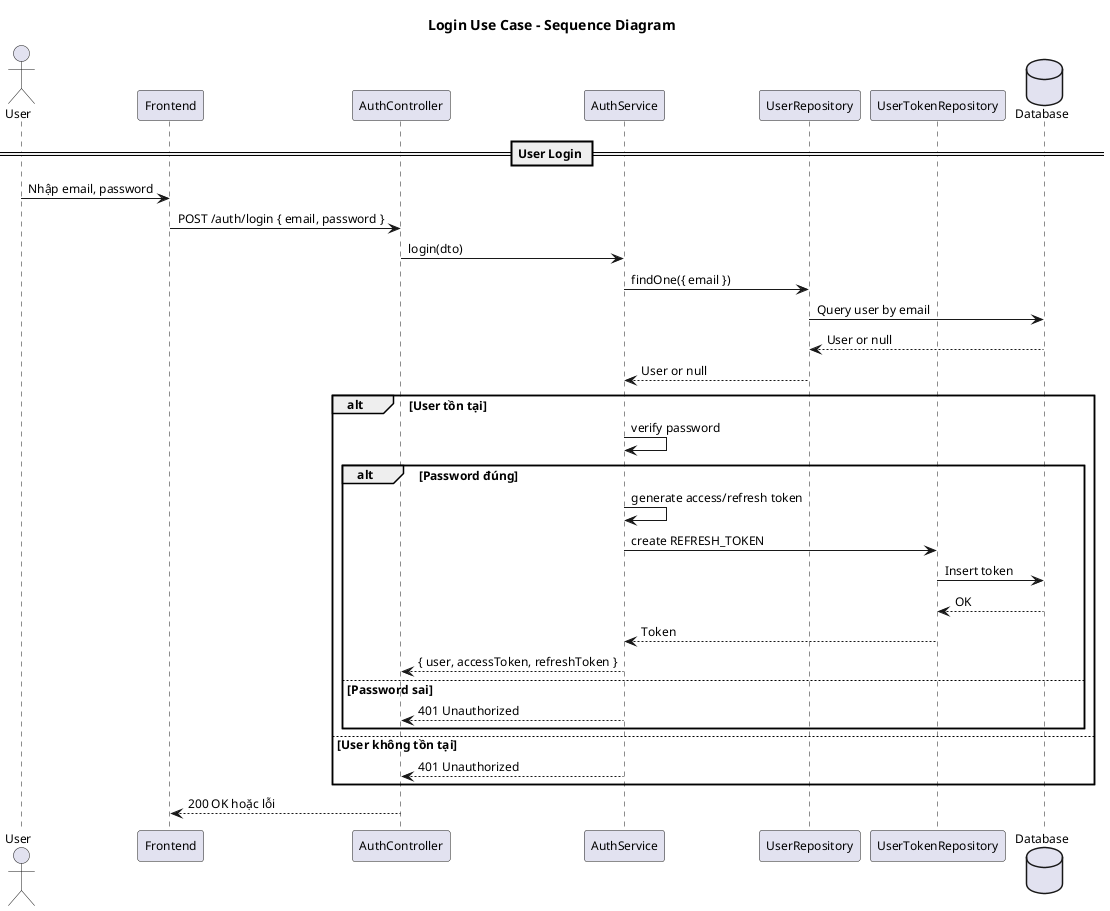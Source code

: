 @startuml
' Định dạng giấy A4 portrait (210mm x 297mm)
skinparam pageSize 210 297
skinparam pageMargin 30
skinparam defaultFontSize 12

title Login Use Case - Sequence Diagram

actor User
participant "Frontend" as FE
participant "AuthController" as Controller
participant "AuthService" as Service
participant "UserRepository" as UserRepo
participant "UserTokenRepository" as TokenRepo
database "Database" as DB

== User Login ==
User -> FE : Nhập email, password
FE -> Controller : POST /auth/login { email, password }
Controller -> Service : login(dto)
Service -> UserRepo : findOne({ email })
UserRepo -> DB : Query user by email
DB --> UserRepo : User or null
UserRepo --> Service : User or null

alt User tồn tại
    Service -> Service : verify password
    alt Password đúng
        Service -> Service : generate access/refresh token
        Service -> TokenRepo : create REFRESH_TOKEN
        TokenRepo -> DB : Insert token
        DB --> TokenRepo : OK
        TokenRepo --> Service : Token
        Service --> Controller : { user, accessToken, refreshToken }
    else Password sai
        Service --> Controller : 401 Unauthorized
    end
else User không tồn tại
    Service --> Controller : 401 Unauthorized
end
Controller --> FE : 200 OK hoặc lỗi

@enduml
